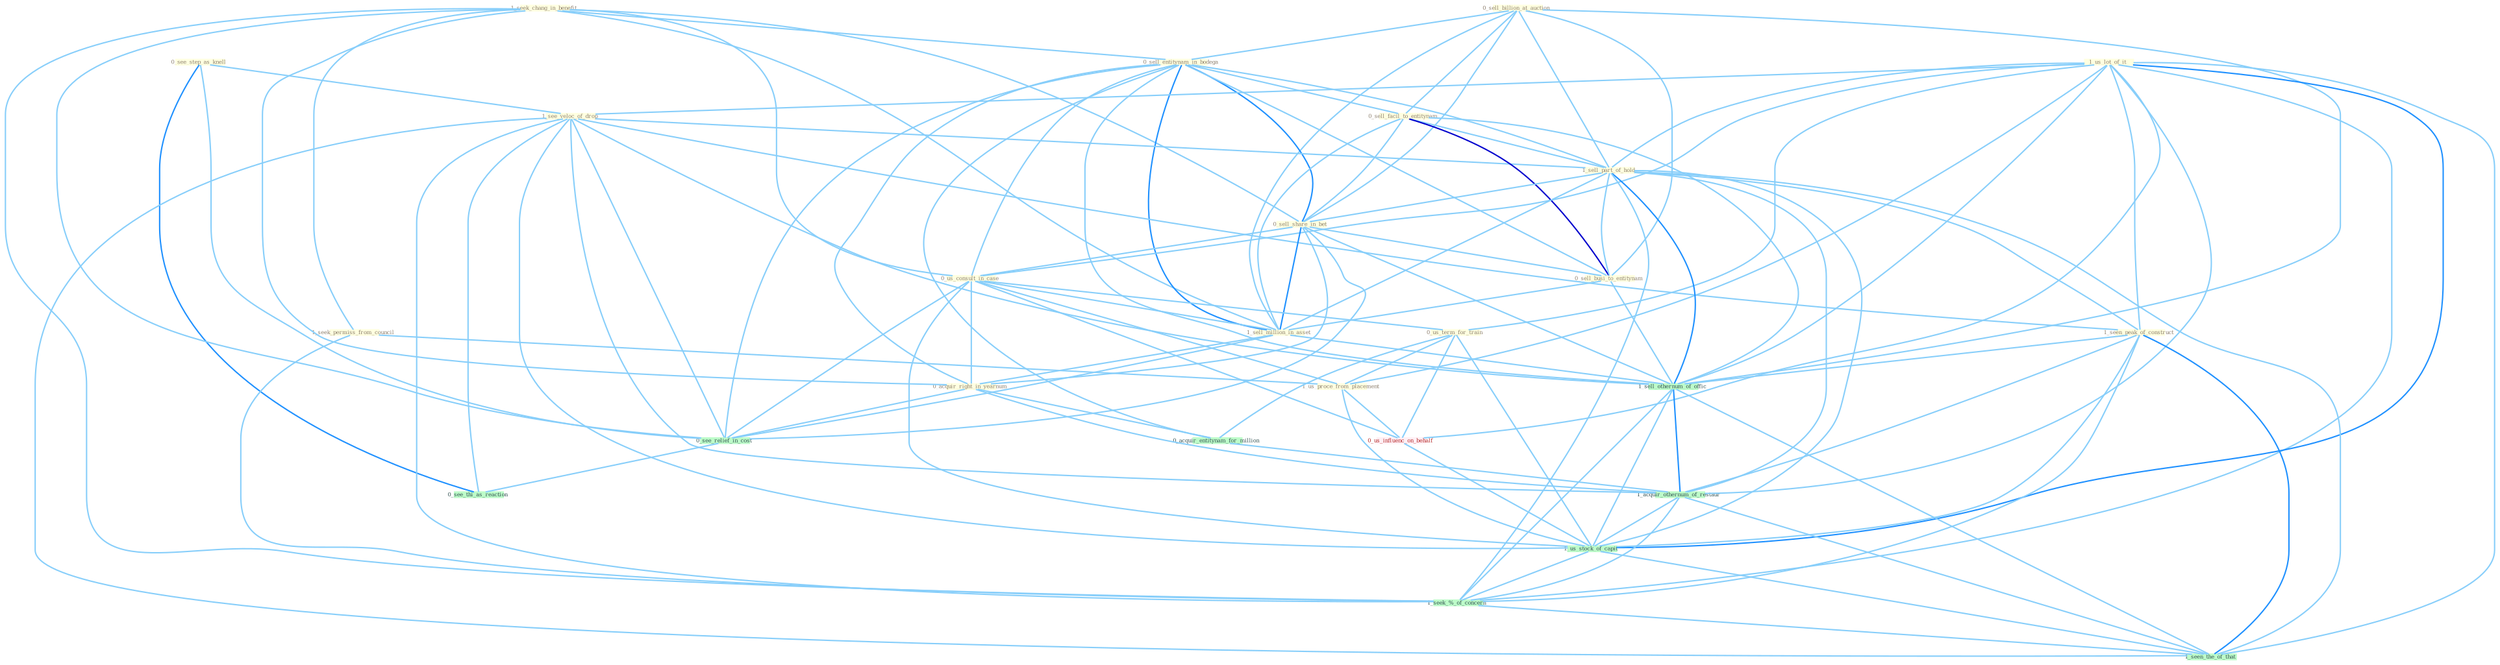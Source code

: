 Graph G{ 
    node
    [shape=polygon,style=filled,width=.5,height=.06,color="#BDFCC9",fixedsize=true,fontsize=4,
    fontcolor="#2f4f4f"];
    {node
    [color="#ffffe0", fontcolor="#8b7d6b"] "0_see_step_as_knell " "0_sell_billion_at_auction " "1_seek_chang_in_benefit " "0_sell_entitynam_in_bodega " "1_us_lot_of_it " "1_seek_permiss_from_council " "1_see_veloc_of_drop " "0_sell_facil_to_entitynam " "1_sell_part_of_hold " "0_sell_share_in_bet " "0_sell_busi_to_entitynam " "0_us_consult_in_case " "1_seen_peak_of_construct " "0_us_term_for_train " "1_sell_million_in_asset " "0_acquir_right_in_yearnum " "1_us_proce_from_placement "}
{node [color="#fff0f5", fontcolor="#b22222"] "0_us_influenc_on_behalf "}
edge [color="#B0E2FF"];

	"0_see_step_as_knell " -- "1_see_veloc_of_drop " [w="1", color="#87cefa" ];
	"0_see_step_as_knell " -- "0_see_relief_in_cost " [w="1", color="#87cefa" ];
	"0_see_step_as_knell " -- "0_see_thi_as_reaction " [w="2", color="#1e90ff" , len=0.8];
	"0_sell_billion_at_auction " -- "0_sell_entitynam_in_bodega " [w="1", color="#87cefa" ];
	"0_sell_billion_at_auction " -- "0_sell_facil_to_entitynam " [w="1", color="#87cefa" ];
	"0_sell_billion_at_auction " -- "1_sell_part_of_hold " [w="1", color="#87cefa" ];
	"0_sell_billion_at_auction " -- "0_sell_share_in_bet " [w="1", color="#87cefa" ];
	"0_sell_billion_at_auction " -- "0_sell_busi_to_entitynam " [w="1", color="#87cefa" ];
	"0_sell_billion_at_auction " -- "1_sell_million_in_asset " [w="1", color="#87cefa" ];
	"0_sell_billion_at_auction " -- "1_sell_othernum_of_offic " [w="1", color="#87cefa" ];
	"1_seek_chang_in_benefit " -- "0_sell_entitynam_in_bodega " [w="1", color="#87cefa" ];
	"1_seek_chang_in_benefit " -- "1_seek_permiss_from_council " [w="1", color="#87cefa" ];
	"1_seek_chang_in_benefit " -- "0_sell_share_in_bet " [w="1", color="#87cefa" ];
	"1_seek_chang_in_benefit " -- "0_us_consult_in_case " [w="1", color="#87cefa" ];
	"1_seek_chang_in_benefit " -- "1_sell_million_in_asset " [w="1", color="#87cefa" ];
	"1_seek_chang_in_benefit " -- "0_acquir_right_in_yearnum " [w="1", color="#87cefa" ];
	"1_seek_chang_in_benefit " -- "0_see_relief_in_cost " [w="1", color="#87cefa" ];
	"1_seek_chang_in_benefit " -- "1_seek_%_of_concern " [w="1", color="#87cefa" ];
	"0_sell_entitynam_in_bodega " -- "0_sell_facil_to_entitynam " [w="1", color="#87cefa" ];
	"0_sell_entitynam_in_bodega " -- "1_sell_part_of_hold " [w="1", color="#87cefa" ];
	"0_sell_entitynam_in_bodega " -- "0_sell_share_in_bet " [w="2", color="#1e90ff" , len=0.8];
	"0_sell_entitynam_in_bodega " -- "0_sell_busi_to_entitynam " [w="1", color="#87cefa" ];
	"0_sell_entitynam_in_bodega " -- "0_us_consult_in_case " [w="1", color="#87cefa" ];
	"0_sell_entitynam_in_bodega " -- "1_sell_million_in_asset " [w="2", color="#1e90ff" , len=0.8];
	"0_sell_entitynam_in_bodega " -- "0_acquir_right_in_yearnum " [w="1", color="#87cefa" ];
	"0_sell_entitynam_in_bodega " -- "0_acquir_entitynam_for_million " [w="1", color="#87cefa" ];
	"0_sell_entitynam_in_bodega " -- "1_sell_othernum_of_offic " [w="1", color="#87cefa" ];
	"0_sell_entitynam_in_bodega " -- "0_see_relief_in_cost " [w="1", color="#87cefa" ];
	"1_us_lot_of_it " -- "1_see_veloc_of_drop " [w="1", color="#87cefa" ];
	"1_us_lot_of_it " -- "1_sell_part_of_hold " [w="1", color="#87cefa" ];
	"1_us_lot_of_it " -- "0_us_consult_in_case " [w="1", color="#87cefa" ];
	"1_us_lot_of_it " -- "1_seen_peak_of_construct " [w="1", color="#87cefa" ];
	"1_us_lot_of_it " -- "0_us_term_for_train " [w="1", color="#87cefa" ];
	"1_us_lot_of_it " -- "1_us_proce_from_placement " [w="1", color="#87cefa" ];
	"1_us_lot_of_it " -- "1_sell_othernum_of_offic " [w="1", color="#87cefa" ];
	"1_us_lot_of_it " -- "0_us_influenc_on_behalf " [w="1", color="#87cefa" ];
	"1_us_lot_of_it " -- "1_acquir_othernum_of_restaur " [w="1", color="#87cefa" ];
	"1_us_lot_of_it " -- "1_us_stock_of_capit " [w="2", color="#1e90ff" , len=0.8];
	"1_us_lot_of_it " -- "1_seek_%_of_concern " [w="1", color="#87cefa" ];
	"1_us_lot_of_it " -- "1_seen_the_of_that " [w="1", color="#87cefa" ];
	"1_seek_permiss_from_council " -- "1_us_proce_from_placement " [w="1", color="#87cefa" ];
	"1_seek_permiss_from_council " -- "1_seek_%_of_concern " [w="1", color="#87cefa" ];
	"1_see_veloc_of_drop " -- "1_sell_part_of_hold " [w="1", color="#87cefa" ];
	"1_see_veloc_of_drop " -- "1_seen_peak_of_construct " [w="1", color="#87cefa" ];
	"1_see_veloc_of_drop " -- "1_sell_othernum_of_offic " [w="1", color="#87cefa" ];
	"1_see_veloc_of_drop " -- "0_see_relief_in_cost " [w="1", color="#87cefa" ];
	"1_see_veloc_of_drop " -- "0_see_thi_as_reaction " [w="1", color="#87cefa" ];
	"1_see_veloc_of_drop " -- "1_acquir_othernum_of_restaur " [w="1", color="#87cefa" ];
	"1_see_veloc_of_drop " -- "1_us_stock_of_capit " [w="1", color="#87cefa" ];
	"1_see_veloc_of_drop " -- "1_seek_%_of_concern " [w="1", color="#87cefa" ];
	"1_see_veloc_of_drop " -- "1_seen_the_of_that " [w="1", color="#87cefa" ];
	"0_sell_facil_to_entitynam " -- "1_sell_part_of_hold " [w="1", color="#87cefa" ];
	"0_sell_facil_to_entitynam " -- "0_sell_share_in_bet " [w="1", color="#87cefa" ];
	"0_sell_facil_to_entitynam " -- "0_sell_busi_to_entitynam " [w="3", color="#0000cd" , len=0.6];
	"0_sell_facil_to_entitynam " -- "1_sell_million_in_asset " [w="1", color="#87cefa" ];
	"0_sell_facil_to_entitynam " -- "1_sell_othernum_of_offic " [w="1", color="#87cefa" ];
	"1_sell_part_of_hold " -- "0_sell_share_in_bet " [w="1", color="#87cefa" ];
	"1_sell_part_of_hold " -- "0_sell_busi_to_entitynam " [w="1", color="#87cefa" ];
	"1_sell_part_of_hold " -- "1_seen_peak_of_construct " [w="1", color="#87cefa" ];
	"1_sell_part_of_hold " -- "1_sell_million_in_asset " [w="1", color="#87cefa" ];
	"1_sell_part_of_hold " -- "1_sell_othernum_of_offic " [w="2", color="#1e90ff" , len=0.8];
	"1_sell_part_of_hold " -- "1_acquir_othernum_of_restaur " [w="1", color="#87cefa" ];
	"1_sell_part_of_hold " -- "1_us_stock_of_capit " [w="1", color="#87cefa" ];
	"1_sell_part_of_hold " -- "1_seek_%_of_concern " [w="1", color="#87cefa" ];
	"1_sell_part_of_hold " -- "1_seen_the_of_that " [w="1", color="#87cefa" ];
	"0_sell_share_in_bet " -- "0_sell_busi_to_entitynam " [w="1", color="#87cefa" ];
	"0_sell_share_in_bet " -- "0_us_consult_in_case " [w="1", color="#87cefa" ];
	"0_sell_share_in_bet " -- "1_sell_million_in_asset " [w="2", color="#1e90ff" , len=0.8];
	"0_sell_share_in_bet " -- "0_acquir_right_in_yearnum " [w="1", color="#87cefa" ];
	"0_sell_share_in_bet " -- "1_sell_othernum_of_offic " [w="1", color="#87cefa" ];
	"0_sell_share_in_bet " -- "0_see_relief_in_cost " [w="1", color="#87cefa" ];
	"0_sell_busi_to_entitynam " -- "1_sell_million_in_asset " [w="1", color="#87cefa" ];
	"0_sell_busi_to_entitynam " -- "1_sell_othernum_of_offic " [w="1", color="#87cefa" ];
	"0_us_consult_in_case " -- "0_us_term_for_train " [w="1", color="#87cefa" ];
	"0_us_consult_in_case " -- "1_sell_million_in_asset " [w="1", color="#87cefa" ];
	"0_us_consult_in_case " -- "0_acquir_right_in_yearnum " [w="1", color="#87cefa" ];
	"0_us_consult_in_case " -- "1_us_proce_from_placement " [w="1", color="#87cefa" ];
	"0_us_consult_in_case " -- "0_us_influenc_on_behalf " [w="1", color="#87cefa" ];
	"0_us_consult_in_case " -- "0_see_relief_in_cost " [w="1", color="#87cefa" ];
	"0_us_consult_in_case " -- "1_us_stock_of_capit " [w="1", color="#87cefa" ];
	"1_seen_peak_of_construct " -- "1_sell_othernum_of_offic " [w="1", color="#87cefa" ];
	"1_seen_peak_of_construct " -- "1_acquir_othernum_of_restaur " [w="1", color="#87cefa" ];
	"1_seen_peak_of_construct " -- "1_us_stock_of_capit " [w="1", color="#87cefa" ];
	"1_seen_peak_of_construct " -- "1_seek_%_of_concern " [w="1", color="#87cefa" ];
	"1_seen_peak_of_construct " -- "1_seen_the_of_that " [w="2", color="#1e90ff" , len=0.8];
	"0_us_term_for_train " -- "1_us_proce_from_placement " [w="1", color="#87cefa" ];
	"0_us_term_for_train " -- "0_acquir_entitynam_for_million " [w="1", color="#87cefa" ];
	"0_us_term_for_train " -- "0_us_influenc_on_behalf " [w="1", color="#87cefa" ];
	"0_us_term_for_train " -- "1_us_stock_of_capit " [w="1", color="#87cefa" ];
	"1_sell_million_in_asset " -- "0_acquir_right_in_yearnum " [w="1", color="#87cefa" ];
	"1_sell_million_in_asset " -- "1_sell_othernum_of_offic " [w="1", color="#87cefa" ];
	"1_sell_million_in_asset " -- "0_see_relief_in_cost " [w="1", color="#87cefa" ];
	"0_acquir_right_in_yearnum " -- "0_acquir_entitynam_for_million " [w="1", color="#87cefa" ];
	"0_acquir_right_in_yearnum " -- "0_see_relief_in_cost " [w="1", color="#87cefa" ];
	"0_acquir_right_in_yearnum " -- "1_acquir_othernum_of_restaur " [w="1", color="#87cefa" ];
	"1_us_proce_from_placement " -- "0_us_influenc_on_behalf " [w="1", color="#87cefa" ];
	"1_us_proce_from_placement " -- "1_us_stock_of_capit " [w="1", color="#87cefa" ];
	"0_acquir_entitynam_for_million " -- "1_acquir_othernum_of_restaur " [w="1", color="#87cefa" ];
	"1_sell_othernum_of_offic " -- "1_acquir_othernum_of_restaur " [w="2", color="#1e90ff" , len=0.8];
	"1_sell_othernum_of_offic " -- "1_us_stock_of_capit " [w="1", color="#87cefa" ];
	"1_sell_othernum_of_offic " -- "1_seek_%_of_concern " [w="1", color="#87cefa" ];
	"1_sell_othernum_of_offic " -- "1_seen_the_of_that " [w="1", color="#87cefa" ];
	"0_us_influenc_on_behalf " -- "1_us_stock_of_capit " [w="1", color="#87cefa" ];
	"0_see_relief_in_cost " -- "0_see_thi_as_reaction " [w="1", color="#87cefa" ];
	"1_acquir_othernum_of_restaur " -- "1_us_stock_of_capit " [w="1", color="#87cefa" ];
	"1_acquir_othernum_of_restaur " -- "1_seek_%_of_concern " [w="1", color="#87cefa" ];
	"1_acquir_othernum_of_restaur " -- "1_seen_the_of_that " [w="1", color="#87cefa" ];
	"1_us_stock_of_capit " -- "1_seek_%_of_concern " [w="1", color="#87cefa" ];
	"1_us_stock_of_capit " -- "1_seen_the_of_that " [w="1", color="#87cefa" ];
	"1_seek_%_of_concern " -- "1_seen_the_of_that " [w="1", color="#87cefa" ];
}